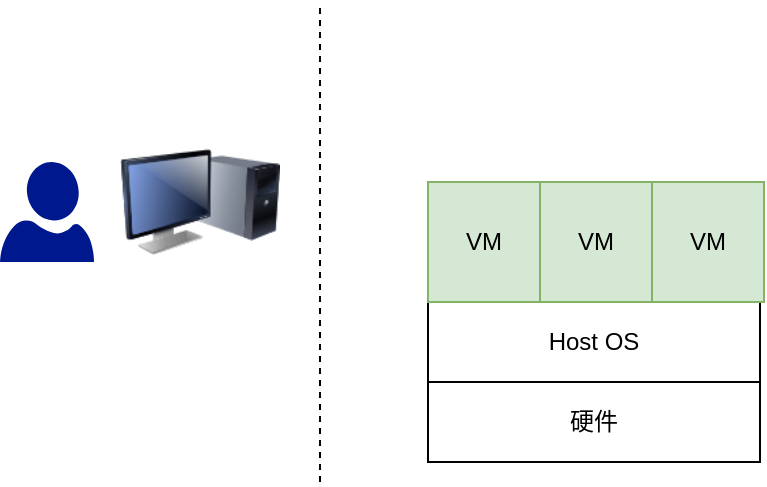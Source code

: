 <mxfile version="14.4.7" type="github">
  <diagram id="gBMcK8XXlve4VoCDwNx-" name="第 1 页">
    <mxGraphModel dx="1002" dy="683" grid="1" gridSize="10" guides="1" tooltips="1" connect="1" arrows="1" fold="1" page="1" pageScale="1" pageWidth="827" pageHeight="1169" math="0" shadow="0">
      <root>
        <mxCell id="0" />
        <mxCell id="1" parent="0" />
        <mxCell id="j_xZL2Bh0vPb1_JvHwk9-1" value="硬件" style="rounded=0;whiteSpace=wrap;html=1;" vertex="1" parent="1">
          <mxGeometry x="294" y="270" width="166" height="40" as="geometry" />
        </mxCell>
        <mxCell id="j_xZL2Bh0vPb1_JvHwk9-3" value="" style="image;html=1;image=img/lib/clip_art/computers/Monitor_Tower_128x128.png" vertex="1" parent="1">
          <mxGeometry x="140" y="140" width="80" height="80" as="geometry" />
        </mxCell>
        <mxCell id="j_xZL2Bh0vPb1_JvHwk9-4" value="" style="aspect=fixed;pointerEvents=1;shadow=0;dashed=0;html=1;strokeColor=none;labelPosition=center;verticalLabelPosition=bottom;verticalAlign=top;align=center;fillColor=#00188D;shape=mxgraph.azure.user" vertex="1" parent="1">
          <mxGeometry x="80" y="160" width="47" height="50" as="geometry" />
        </mxCell>
        <mxCell id="j_xZL2Bh0vPb1_JvHwk9-5" value="" style="endArrow=none;dashed=1;html=1;" edge="1" parent="1">
          <mxGeometry width="50" height="50" relative="1" as="geometry">
            <mxPoint x="240" y="320" as="sourcePoint" />
            <mxPoint x="240" y="80" as="targetPoint" />
          </mxGeometry>
        </mxCell>
        <mxCell id="j_xZL2Bh0vPb1_JvHwk9-6" value="Host OS" style="rounded=0;whiteSpace=wrap;html=1;" vertex="1" parent="1">
          <mxGeometry x="294" y="230" width="166" height="40" as="geometry" />
        </mxCell>
        <mxCell id="j_xZL2Bh0vPb1_JvHwk9-7" value="VM" style="rounded=0;whiteSpace=wrap;html=1;fillColor=#d5e8d4;strokeColor=#82b366;" vertex="1" parent="1">
          <mxGeometry x="294" y="170" width="56" height="60" as="geometry" />
        </mxCell>
        <mxCell id="j_xZL2Bh0vPb1_JvHwk9-9" value="VM" style="rounded=0;whiteSpace=wrap;html=1;fillColor=#d5e8d4;strokeColor=#82b366;" vertex="1" parent="1">
          <mxGeometry x="350" y="170" width="56" height="60" as="geometry" />
        </mxCell>
        <mxCell id="j_xZL2Bh0vPb1_JvHwk9-10" value="VM" style="rounded=0;whiteSpace=wrap;html=1;fillColor=#d5e8d4;strokeColor=#82b366;" vertex="1" parent="1">
          <mxGeometry x="406" y="170" width="56" height="60" as="geometry" />
        </mxCell>
      </root>
    </mxGraphModel>
  </diagram>
</mxfile>
